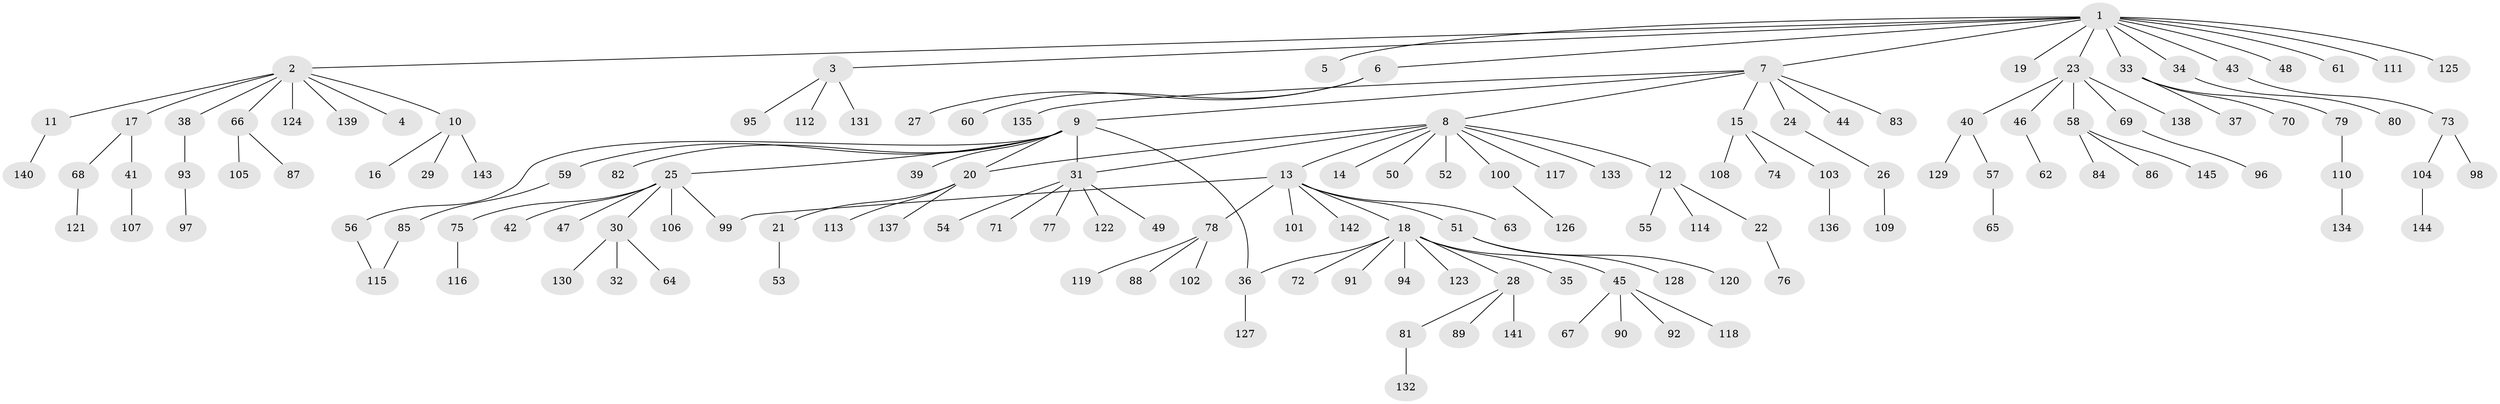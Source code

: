 // coarse degree distribution, {8: 0.0273972602739726, 2: 0.273972602739726, 7: 0.0410958904109589, 1: 0.5205479452054794, 3: 0.0684931506849315, 6: 0.0136986301369863, 5: 0.0273972602739726, 4: 0.0273972602739726}
// Generated by graph-tools (version 1.1) at 2025/50/03/04/25 22:50:40]
// undirected, 145 vertices, 149 edges
graph export_dot {
  node [color=gray90,style=filled];
  1;
  2;
  3;
  4;
  5;
  6;
  7;
  8;
  9;
  10;
  11;
  12;
  13;
  14;
  15;
  16;
  17;
  18;
  19;
  20;
  21;
  22;
  23;
  24;
  25;
  26;
  27;
  28;
  29;
  30;
  31;
  32;
  33;
  34;
  35;
  36;
  37;
  38;
  39;
  40;
  41;
  42;
  43;
  44;
  45;
  46;
  47;
  48;
  49;
  50;
  51;
  52;
  53;
  54;
  55;
  56;
  57;
  58;
  59;
  60;
  61;
  62;
  63;
  64;
  65;
  66;
  67;
  68;
  69;
  70;
  71;
  72;
  73;
  74;
  75;
  76;
  77;
  78;
  79;
  80;
  81;
  82;
  83;
  84;
  85;
  86;
  87;
  88;
  89;
  90;
  91;
  92;
  93;
  94;
  95;
  96;
  97;
  98;
  99;
  100;
  101;
  102;
  103;
  104;
  105;
  106;
  107;
  108;
  109;
  110;
  111;
  112;
  113;
  114;
  115;
  116;
  117;
  118;
  119;
  120;
  121;
  122;
  123;
  124;
  125;
  126;
  127;
  128;
  129;
  130;
  131;
  132;
  133;
  134;
  135;
  136;
  137;
  138;
  139;
  140;
  141;
  142;
  143;
  144;
  145;
  1 -- 2;
  1 -- 3;
  1 -- 5;
  1 -- 6;
  1 -- 7;
  1 -- 19;
  1 -- 23;
  1 -- 33;
  1 -- 34;
  1 -- 43;
  1 -- 48;
  1 -- 61;
  1 -- 111;
  1 -- 125;
  2 -- 4;
  2 -- 10;
  2 -- 11;
  2 -- 17;
  2 -- 38;
  2 -- 66;
  2 -- 124;
  2 -- 139;
  3 -- 95;
  3 -- 112;
  3 -- 131;
  6 -- 27;
  6 -- 60;
  7 -- 8;
  7 -- 9;
  7 -- 15;
  7 -- 24;
  7 -- 44;
  7 -- 83;
  7 -- 135;
  8 -- 12;
  8 -- 13;
  8 -- 14;
  8 -- 20;
  8 -- 31;
  8 -- 50;
  8 -- 52;
  8 -- 100;
  8 -- 117;
  8 -- 133;
  9 -- 20;
  9 -- 25;
  9 -- 31;
  9 -- 36;
  9 -- 39;
  9 -- 56;
  9 -- 59;
  9 -- 82;
  10 -- 16;
  10 -- 29;
  10 -- 143;
  11 -- 140;
  12 -- 22;
  12 -- 55;
  12 -- 114;
  13 -- 18;
  13 -- 51;
  13 -- 63;
  13 -- 78;
  13 -- 99;
  13 -- 101;
  13 -- 142;
  15 -- 74;
  15 -- 103;
  15 -- 108;
  17 -- 41;
  17 -- 68;
  18 -- 28;
  18 -- 35;
  18 -- 36;
  18 -- 45;
  18 -- 72;
  18 -- 91;
  18 -- 94;
  18 -- 123;
  20 -- 21;
  20 -- 113;
  20 -- 137;
  21 -- 53;
  22 -- 76;
  23 -- 40;
  23 -- 46;
  23 -- 58;
  23 -- 69;
  23 -- 138;
  24 -- 26;
  25 -- 30;
  25 -- 42;
  25 -- 47;
  25 -- 75;
  25 -- 99;
  25 -- 106;
  26 -- 109;
  28 -- 81;
  28 -- 89;
  28 -- 141;
  30 -- 32;
  30 -- 64;
  30 -- 130;
  31 -- 49;
  31 -- 54;
  31 -- 71;
  31 -- 77;
  31 -- 122;
  33 -- 37;
  33 -- 70;
  33 -- 79;
  34 -- 80;
  36 -- 127;
  38 -- 93;
  40 -- 57;
  40 -- 129;
  41 -- 107;
  43 -- 73;
  45 -- 67;
  45 -- 90;
  45 -- 92;
  45 -- 118;
  46 -- 62;
  51 -- 120;
  51 -- 128;
  56 -- 115;
  57 -- 65;
  58 -- 84;
  58 -- 86;
  58 -- 145;
  59 -- 85;
  66 -- 87;
  66 -- 105;
  68 -- 121;
  69 -- 96;
  73 -- 98;
  73 -- 104;
  75 -- 116;
  78 -- 88;
  78 -- 102;
  78 -- 119;
  79 -- 110;
  81 -- 132;
  85 -- 115;
  93 -- 97;
  100 -- 126;
  103 -- 136;
  104 -- 144;
  110 -- 134;
}
